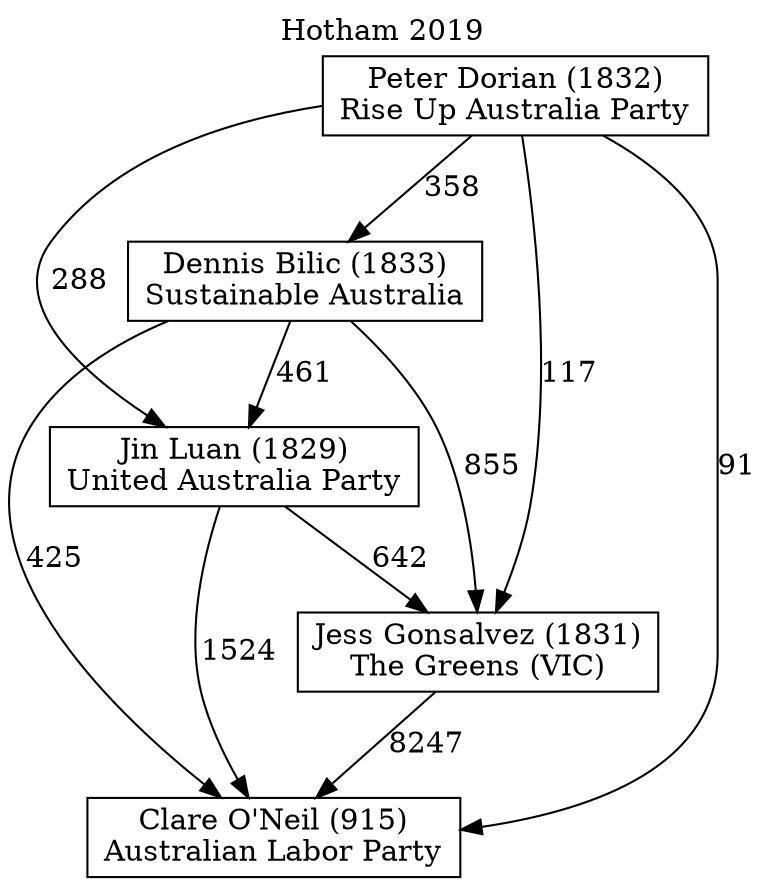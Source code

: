 // House preference flow
digraph "Clare O'Neil (915)_Hotham_2019" {
	graph [label="Hotham 2019" labelloc=t mclimit=10]
	node [shape=box]
	"Clare O'Neil (915)" [label="Clare O'Neil (915)
Australian Labor Party"]
	"Dennis Bilic (1833)" [label="Dennis Bilic (1833)
Sustainable Australia"]
	"Jess Gonsalvez (1831)" [label="Jess Gonsalvez (1831)
The Greens (VIC)"]
	"Jin Luan (1829)" [label="Jin Luan (1829)
United Australia Party"]
	"Peter Dorian (1832)" [label="Peter Dorian (1832)
Rise Up Australia Party"]
	"Dennis Bilic (1833)" -> "Clare O'Neil (915)" [label=425]
	"Dennis Bilic (1833)" -> "Jess Gonsalvez (1831)" [label=855]
	"Dennis Bilic (1833)" -> "Jin Luan (1829)" [label=461]
	"Jess Gonsalvez (1831)" -> "Clare O'Neil (915)" [label=8247]
	"Jin Luan (1829)" -> "Clare O'Neil (915)" [label=1524]
	"Jin Luan (1829)" -> "Jess Gonsalvez (1831)" [label=642]
	"Peter Dorian (1832)" -> "Clare O'Neil (915)" [label=91]
	"Peter Dorian (1832)" -> "Dennis Bilic (1833)" [label=358]
	"Peter Dorian (1832)" -> "Jess Gonsalvez (1831)" [label=117]
	"Peter Dorian (1832)" -> "Jin Luan (1829)" [label=288]
}
